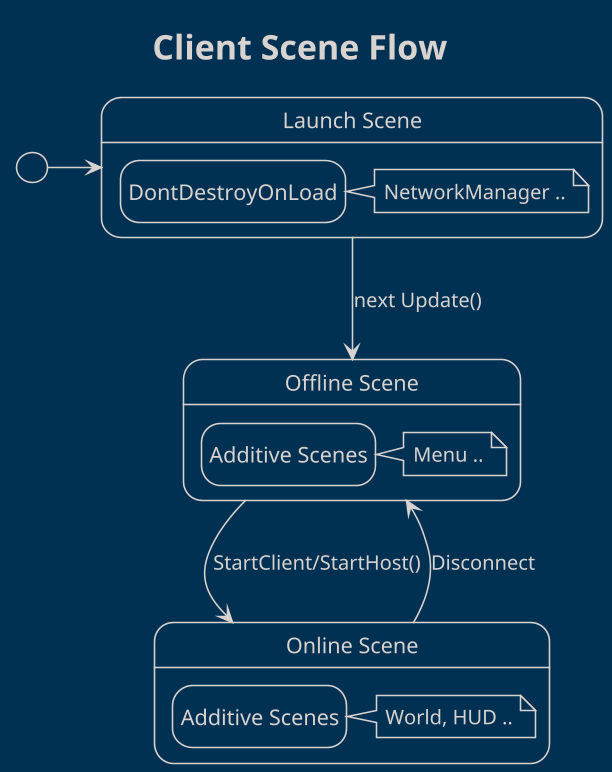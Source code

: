 ﻿@startuml
'https://plantuml.com/state-diagram

!theme blueprint
hide empty description
title Client Scene Flow
scale 612 width

state "Launch Scene" as launch {
    state "DontDestroyOnLoad" as persistent
    note right of persistent : NetworkManager ..
}

state "Offline Scene" as offline {
    state "Additive Scenes" as pregame
    note right of pregame : Menu ..
}

state "Online Scene" as online {
    state "Additive Scenes" as ingame
    note right of ingame : World, HUD ..
}

[*] -> launch
launch --> offline : next Update()
offline --> online : StartClient/StartHost()
online --> offline : Disconnect

@enduml
